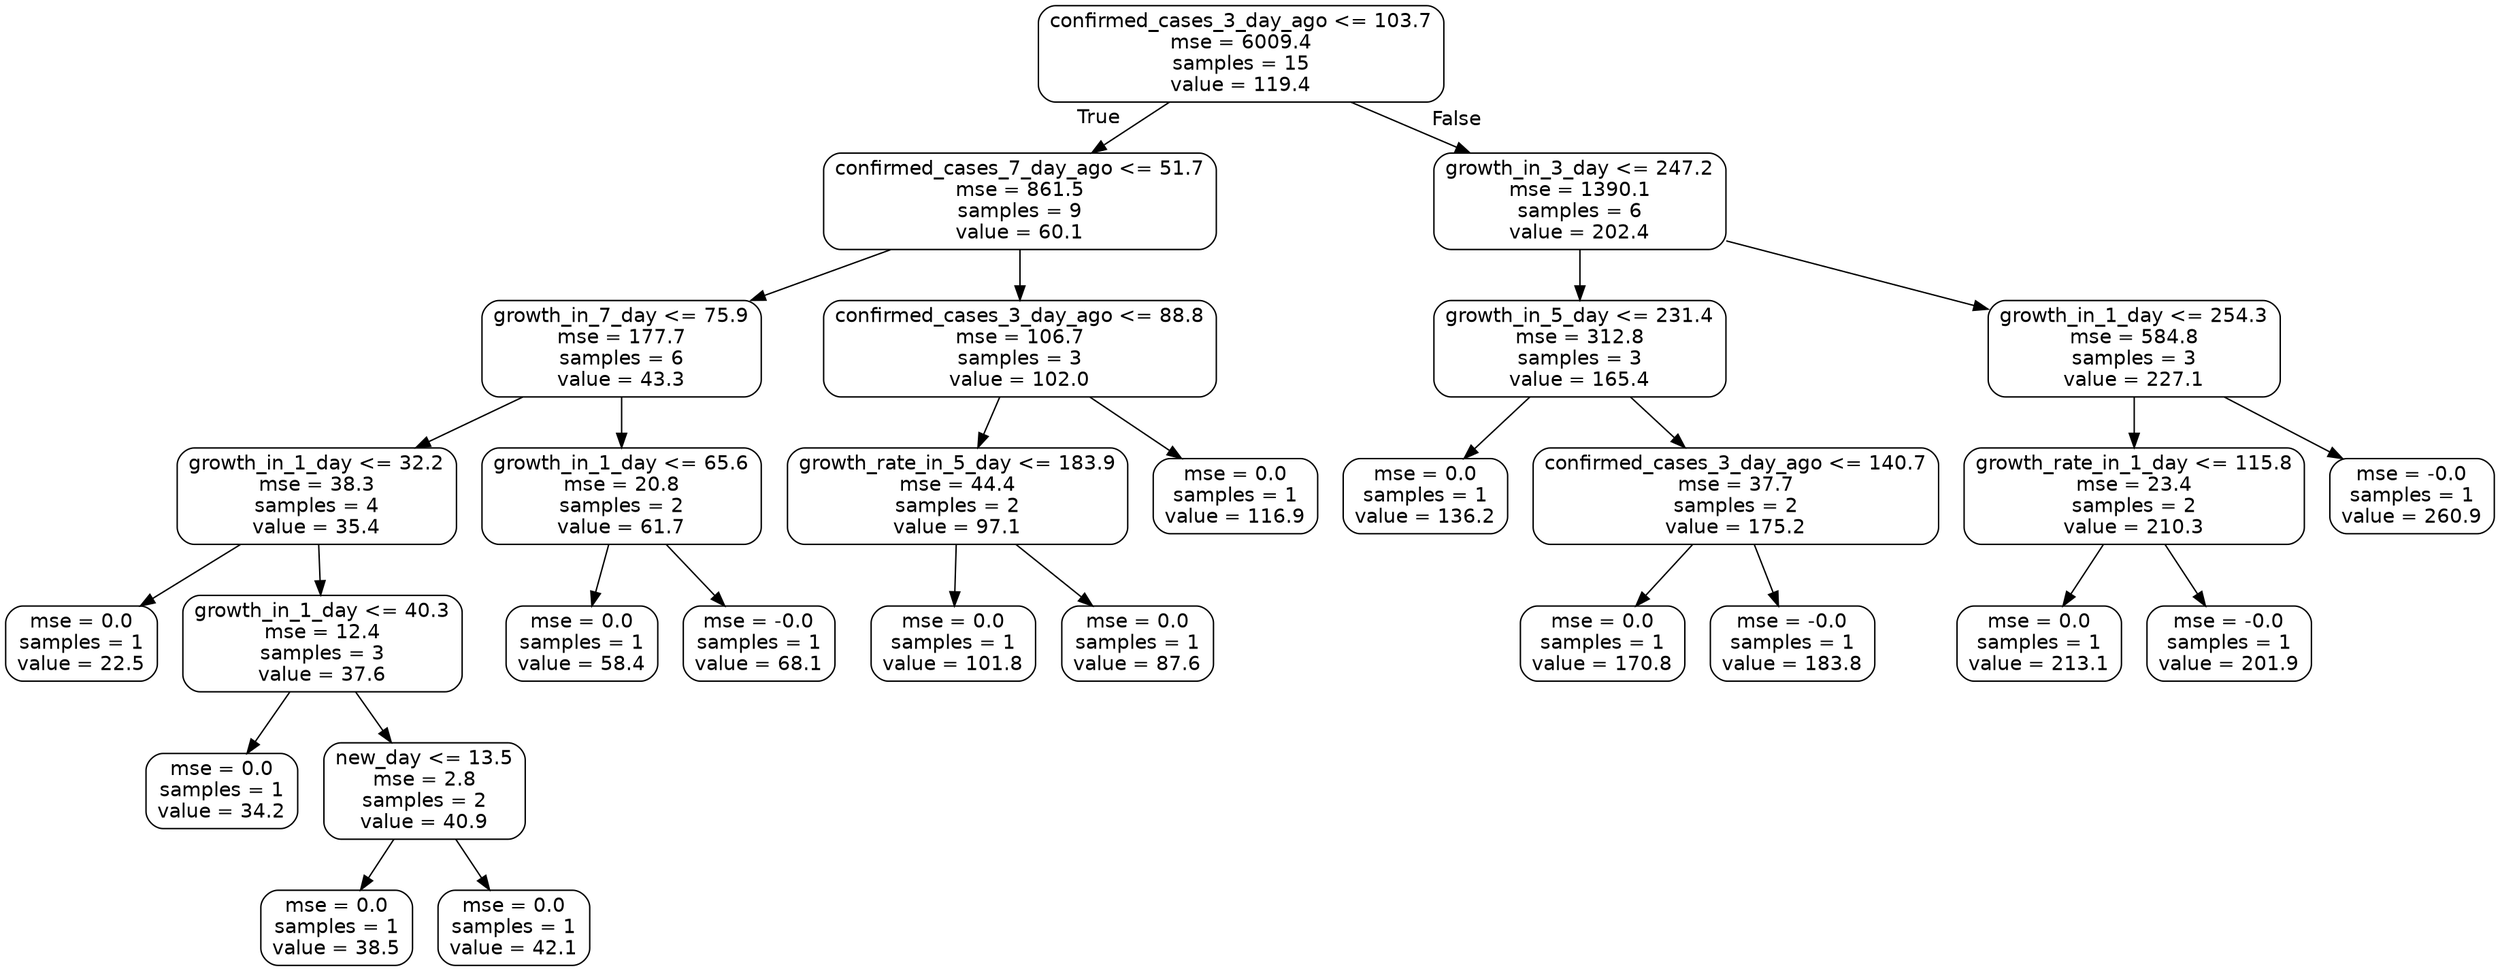 digraph Tree {
node [shape=box, style="rounded", color="black", fontname=helvetica] ;
edge [fontname=helvetica] ;
0 [label="confirmed_cases_3_day_ago <= 103.7\nmse = 6009.4\nsamples = 15\nvalue = 119.4"] ;
1 [label="confirmed_cases_7_day_ago <= 51.7\nmse = 861.5\nsamples = 9\nvalue = 60.1"] ;
0 -> 1 [labeldistance=2.5, labelangle=45, headlabel="True"] ;
2 [label="growth_in_7_day <= 75.9\nmse = 177.7\nsamples = 6\nvalue = 43.3"] ;
1 -> 2 ;
3 [label="growth_in_1_day <= 32.2\nmse = 38.3\nsamples = 4\nvalue = 35.4"] ;
2 -> 3 ;
4 [label="mse = 0.0\nsamples = 1\nvalue = 22.5"] ;
3 -> 4 ;
5 [label="growth_in_1_day <= 40.3\nmse = 12.4\nsamples = 3\nvalue = 37.6"] ;
3 -> 5 ;
6 [label="mse = 0.0\nsamples = 1\nvalue = 34.2"] ;
5 -> 6 ;
7 [label="new_day <= 13.5\nmse = 2.8\nsamples = 2\nvalue = 40.9"] ;
5 -> 7 ;
8 [label="mse = 0.0\nsamples = 1\nvalue = 38.5"] ;
7 -> 8 ;
9 [label="mse = 0.0\nsamples = 1\nvalue = 42.1"] ;
7 -> 9 ;
10 [label="growth_in_1_day <= 65.6\nmse = 20.8\nsamples = 2\nvalue = 61.7"] ;
2 -> 10 ;
11 [label="mse = 0.0\nsamples = 1\nvalue = 58.4"] ;
10 -> 11 ;
12 [label="mse = -0.0\nsamples = 1\nvalue = 68.1"] ;
10 -> 12 ;
13 [label="confirmed_cases_3_day_ago <= 88.8\nmse = 106.7\nsamples = 3\nvalue = 102.0"] ;
1 -> 13 ;
14 [label="growth_rate_in_5_day <= 183.9\nmse = 44.4\nsamples = 2\nvalue = 97.1"] ;
13 -> 14 ;
15 [label="mse = 0.0\nsamples = 1\nvalue = 101.8"] ;
14 -> 15 ;
16 [label="mse = 0.0\nsamples = 1\nvalue = 87.6"] ;
14 -> 16 ;
17 [label="mse = 0.0\nsamples = 1\nvalue = 116.9"] ;
13 -> 17 ;
18 [label="growth_in_3_day <= 247.2\nmse = 1390.1\nsamples = 6\nvalue = 202.4"] ;
0 -> 18 [labeldistance=2.5, labelangle=-45, headlabel="False"] ;
19 [label="growth_in_5_day <= 231.4\nmse = 312.8\nsamples = 3\nvalue = 165.4"] ;
18 -> 19 ;
20 [label="mse = 0.0\nsamples = 1\nvalue = 136.2"] ;
19 -> 20 ;
21 [label="confirmed_cases_3_day_ago <= 140.7\nmse = 37.7\nsamples = 2\nvalue = 175.2"] ;
19 -> 21 ;
22 [label="mse = 0.0\nsamples = 1\nvalue = 170.8"] ;
21 -> 22 ;
23 [label="mse = -0.0\nsamples = 1\nvalue = 183.8"] ;
21 -> 23 ;
24 [label="growth_in_1_day <= 254.3\nmse = 584.8\nsamples = 3\nvalue = 227.1"] ;
18 -> 24 ;
25 [label="growth_rate_in_1_day <= 115.8\nmse = 23.4\nsamples = 2\nvalue = 210.3"] ;
24 -> 25 ;
26 [label="mse = 0.0\nsamples = 1\nvalue = 213.1"] ;
25 -> 26 ;
27 [label="mse = -0.0\nsamples = 1\nvalue = 201.9"] ;
25 -> 27 ;
28 [label="mse = -0.0\nsamples = 1\nvalue = 260.9"] ;
24 -> 28 ;
}